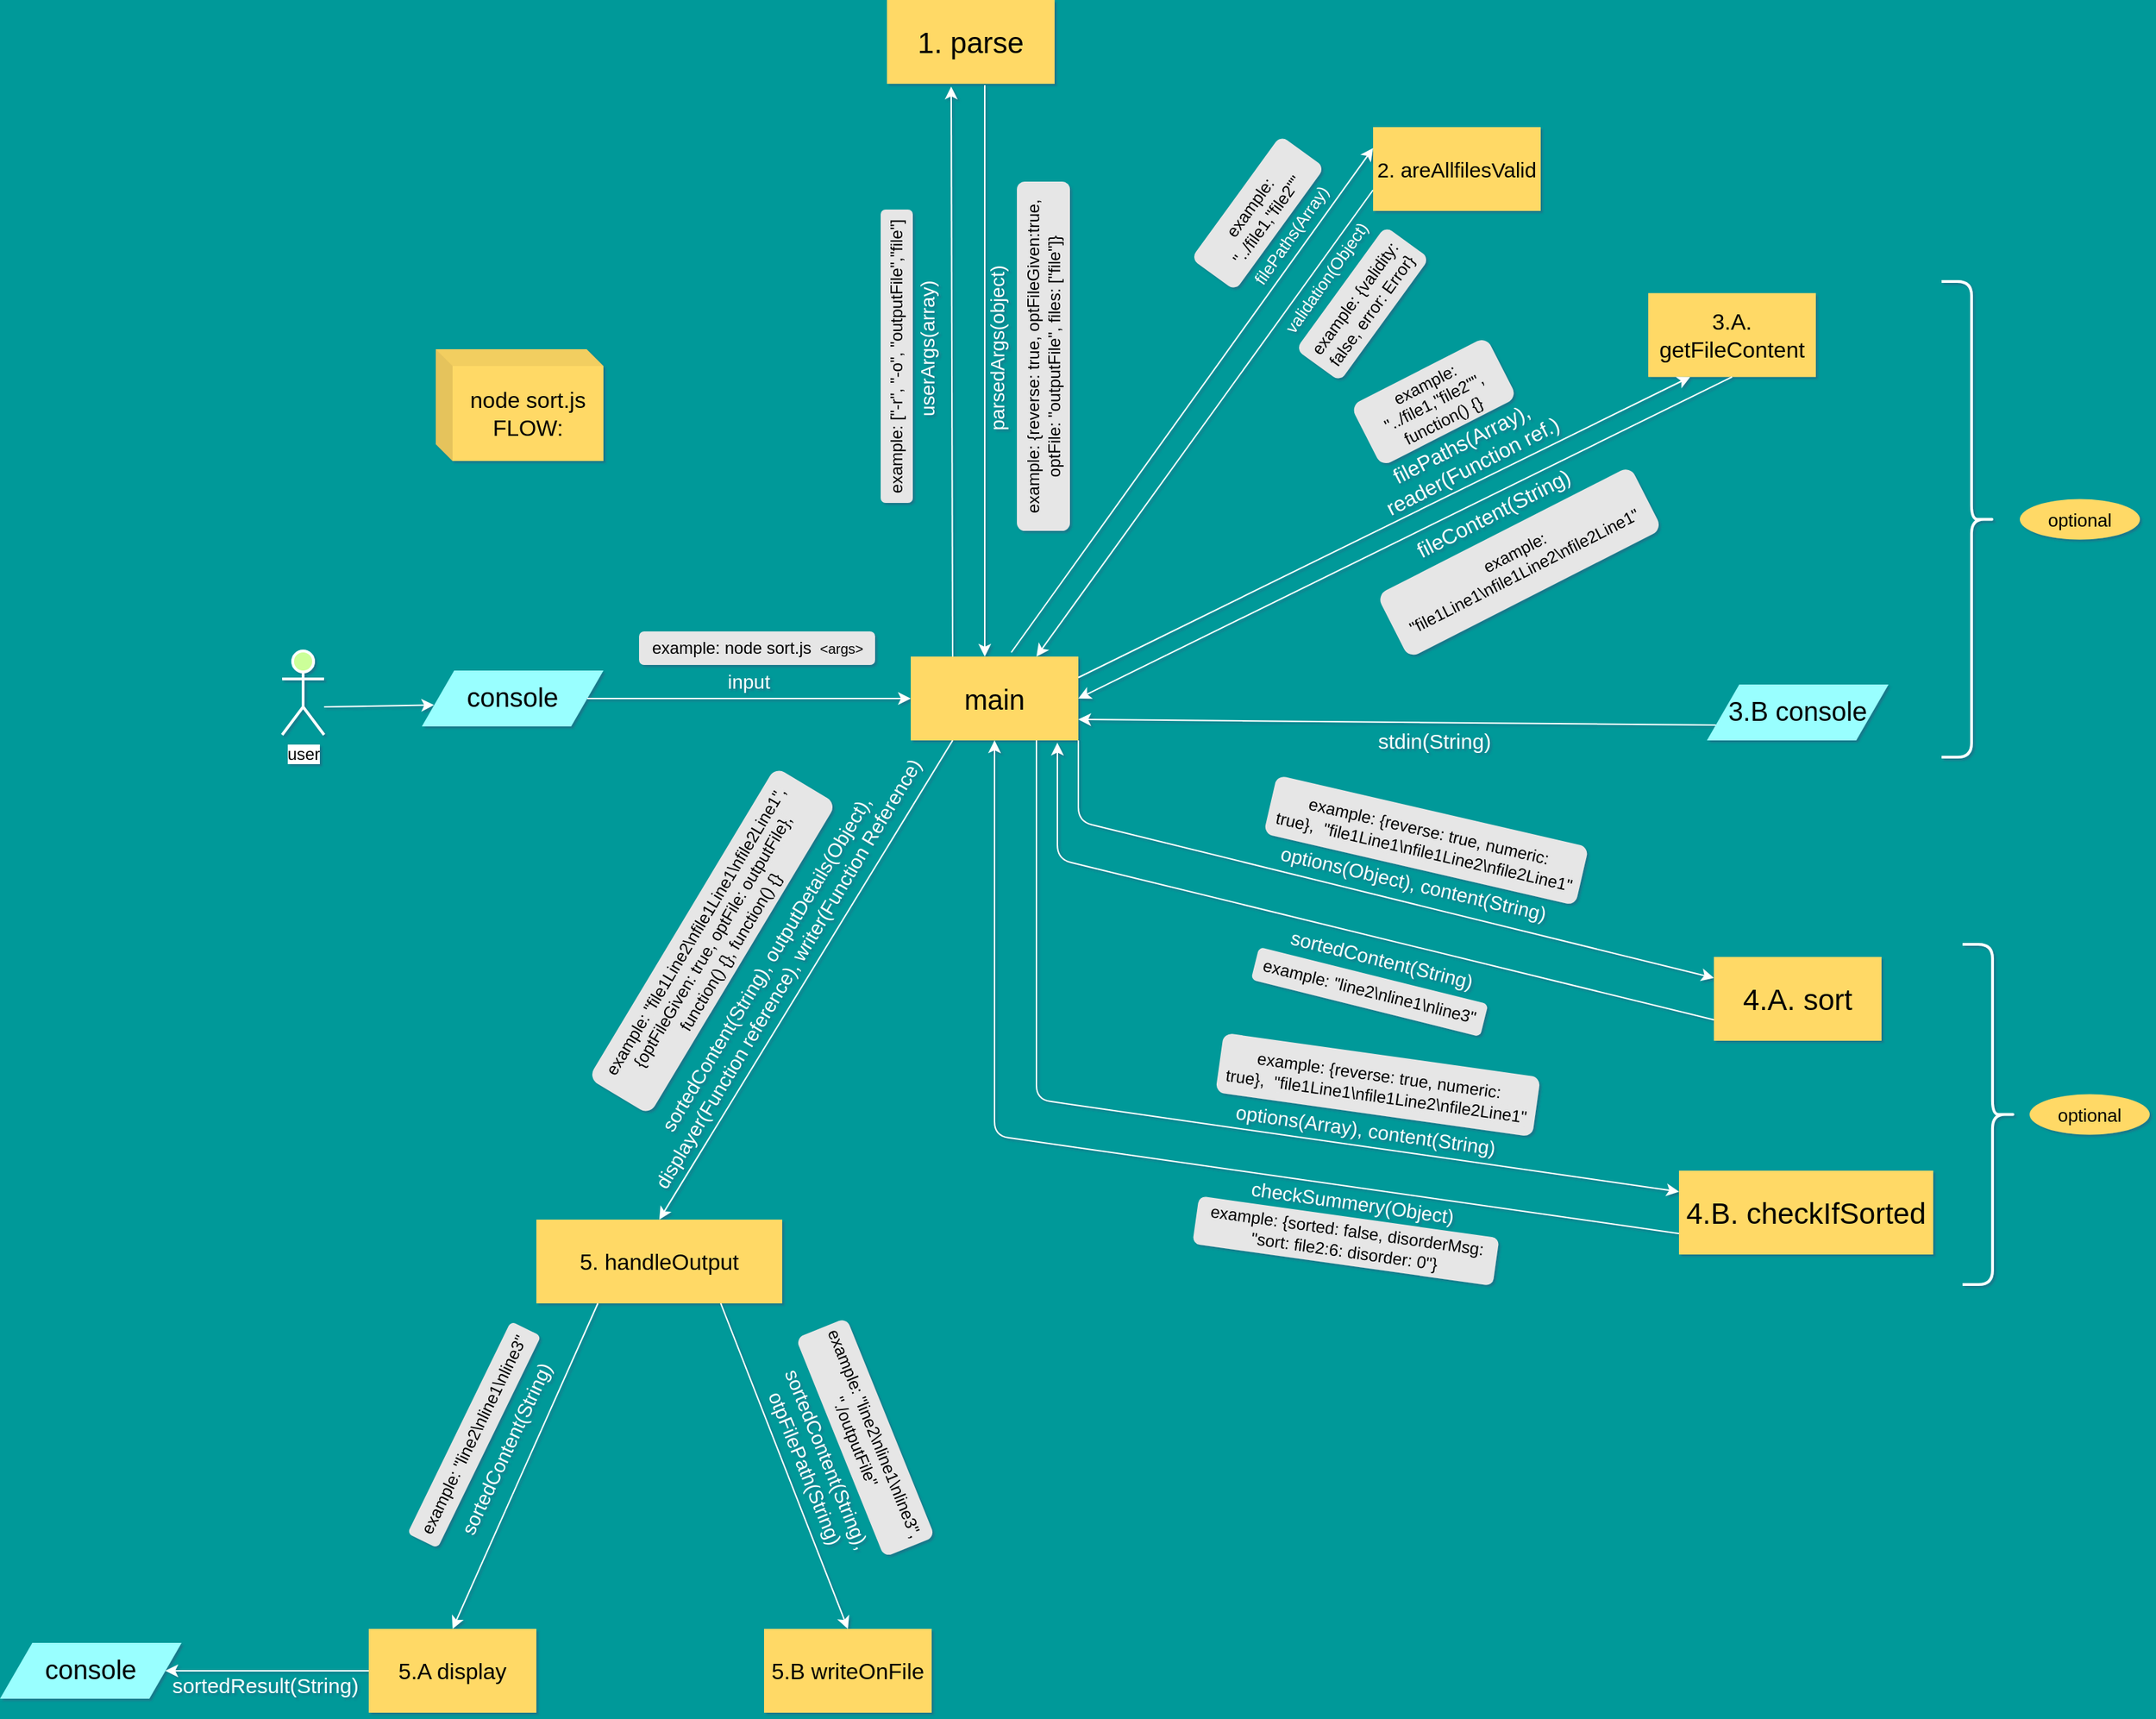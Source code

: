 <mxfile version="12.4.2" type="device" pages="1"><diagram id="N4Ij9WuN3RFrkxpYfdpp" name="Page-1"><mxGraphModel dx="2330" dy="1590" grid="0" gridSize="10" guides="1" tooltips="1" connect="1" arrows="1" fold="1" page="0" pageScale="1" pageWidth="1169" pageHeight="827" background="#009999" math="0" shadow="1"><root><mxCell id="0"/><mxCell id="1" parent="0"/><mxCell id="Ac_rzK2JTNrZDox1xto--100" value="" style="endArrow=classic;html=1;strokeColor=#FFFFFF;fillColor=#CCFF99;exitX=0;exitY=0.75;exitDx=0;exitDy=0;entryX=0.75;entryY=0;entryDx=0;entryDy=0;" parent="1" source="Ac_rzK2JTNrZDox1xto--98" target="Ac_rzK2JTNrZDox1xto--44" edge="1"><mxGeometry width="50" height="50" relative="1" as="geometry"><mxPoint x="691" y="-68" as="sourcePoint"/><mxPoint x="432.24" y="237.42" as="targetPoint"/></mxGeometry></mxCell><mxCell id="Ac_rzK2JTNrZDox1xto--32" value="user" style="shape=umlActor;verticalLabelPosition=bottom;labelBackgroundColor=#ffffff;verticalAlign=top;html=1;outlineConnect=0;strokeWidth=2;fillColor=#CCFF99;strokeColor=#FFFFFF;" parent="1" vertex="1"><mxGeometry x="-100" y="226" width="30" height="60" as="geometry"/></mxCell><mxCell id="Ac_rzK2JTNrZDox1xto--37" value="&lt;span style=&quot;font-size: 16px ; text-align: left ; white-space: normal&quot;&gt;node sort.js&lt;/span&gt;&lt;br style=&quot;font-size: 16px ; text-align: left ; white-space: normal&quot;&gt;&lt;span style=&quot;font-size: 16px ; text-align: left ; white-space: normal&quot;&gt;FLOW:&lt;/span&gt;" style="shape=cube;whiteSpace=wrap;html=1;boundedLbl=1;backgroundOutline=1;darkOpacity=0.05;darkOpacity2=0.1;strokeWidth=2;size=12;fillColor=#FFD966;strokeColor=none;" parent="1" vertex="1"><mxGeometry x="10" y="10" width="120" height="80" as="geometry"/></mxCell><mxCell id="Ac_rzK2JTNrZDox1xto--41" value="console" style="shape=parallelogram;perimeter=parallelogramPerimeter;whiteSpace=wrap;html=1;strokeWidth=2;size=0.178;fillColor=#99FFFF;strokeColor=none;fontSize=19;shadow=0;" parent="1" vertex="1"><mxGeometry y="240" width="130" height="40" as="geometry"/></mxCell><mxCell id="Ac_rzK2JTNrZDox1xto--42" value="" style="endArrow=classic;html=1;entryX=0.067;entryY=0.617;entryDx=0;entryDy=0;entryPerimeter=0;fillColor=#CCFF99;strokeColor=#FFFFFF;" parent="1" target="Ac_rzK2JTNrZDox1xto--41" edge="1"><mxGeometry width="50" height="50" relative="1" as="geometry"><mxPoint x="-70" y="266" as="sourcePoint"/><mxPoint x="-10" y="246" as="targetPoint"/></mxGeometry></mxCell><mxCell id="Ac_rzK2JTNrZDox1xto--44" value="main" style="shape=process;whiteSpace=wrap;html=1;backgroundOutline=1;strokeWidth=2;fillColor=#FFD966;strokeColor=none;fontSize=20;" parent="1" vertex="1"><mxGeometry x="350" y="230" width="120" height="60" as="geometry"/></mxCell><mxCell id="Ac_rzK2JTNrZDox1xto--45" value="" style="endArrow=classic;html=1;exitX=1;exitY=0.5;exitDx=0;exitDy=0;entryX=0;entryY=0.5;entryDx=0;entryDy=0;fillColor=#CCFF99;strokeColor=#FFFFFF;" parent="1" source="Ac_rzK2JTNrZDox1xto--41" target="Ac_rzK2JTNrZDox1xto--44" edge="1"><mxGeometry width="50" height="50" relative="1" as="geometry"><mxPoint x="260" y="300" as="sourcePoint"/><mxPoint x="330" y="251" as="targetPoint"/></mxGeometry></mxCell><mxCell id="Ac_rzK2JTNrZDox1xto--51" value="" style="endArrow=classic;html=1;exitX=0.25;exitY=0;exitDx=0;exitDy=0;entryX=0.383;entryY=1.033;entryDx=0;entryDy=0;fillColor=#CCFF99;strokeColor=#FFFFFF;entryPerimeter=0;" parent="1" source="Ac_rzK2JTNrZDox1xto--44" target="Ac_rzK2JTNrZDox1xto--50" edge="1"><mxGeometry width="50" height="50" relative="1" as="geometry"><mxPoint x="500" y="290" as="sourcePoint"/><mxPoint x="550" y="240" as="targetPoint"/></mxGeometry></mxCell><mxCell id="Ac_rzK2JTNrZDox1xto--52" value="example: [&quot;-r&quot;, &quot;-o&quot;, &quot;outputFile&quot;,&quot;file&quot;]" style="rounded=1;whiteSpace=wrap;html=1;strokeWidth=2;fillColor=#E6E6E6;strokeColor=none;rotation=-90;" parent="1" vertex="1"><mxGeometry x="235" y="3.5" width="210" height="23" as="geometry"/></mxCell><mxCell id="Ac_rzK2JTNrZDox1xto--54" value="" style="endArrow=classic;html=1;entryX=0.75;entryY=0;entryDx=0;entryDy=0;exitX=0.75;exitY=1;exitDx=0;exitDy=0;fillColor=#CCFF99;strokeColor=#FFFFFF;" parent="1" edge="1"><mxGeometry width="50" height="50" relative="1" as="geometry"><mxPoint x="403" y="-179" as="sourcePoint"/><mxPoint x="403" y="230" as="targetPoint"/></mxGeometry></mxCell><mxCell id="Ac_rzK2JTNrZDox1xto--57" value="example: {reverse: true, optFileGiven:true, optFile: &quot;outputFile&quot;, files: [&quot;file&quot;]}" style="rounded=1;whiteSpace=wrap;html=1;strokeWidth=2;fillColor=#E6E6E6;strokeColor=none;rotation=-90;" parent="1" vertex="1"><mxGeometry x="320" y="-4.0" width="250" height="38" as="geometry"/></mxCell><mxCell id="Ac_rzK2JTNrZDox1xto--50" value="1. parse" style="rounded=0;whiteSpace=wrap;html=1;strokeWidth=2;fillColor=#FFD966;strokeColor=none;fontSize=21;" parent="1" vertex="1"><mxGeometry x="333" y="-240" width="120" height="60" as="geometry"/></mxCell><mxCell id="Ac_rzK2JTNrZDox1xto--67" value="&lt;font style=&quot;font-size: 14px&quot; color=&quot;#ffffff&quot;&gt;parsedArgs(object)&lt;/font&gt;" style="text;html=1;strokeColor=none;fillColor=none;align=center;verticalAlign=middle;whiteSpace=wrap;rounded=0;rotation=-90;" parent="1" vertex="1"><mxGeometry x="392" y="-1" width="40" height="20" as="geometry"/></mxCell><mxCell id="Ac_rzK2JTNrZDox1xto--71" value="&lt;font style=&quot;font-size: 14px&quot; color=&quot;#ffffff&quot;&gt;userArgs(array)&lt;/font&gt;" style="text;html=1;rotation=-90;" parent="1" vertex="1"><mxGeometry x="309" y="-5" width="103" height="28" as="geometry"/></mxCell><mxCell id="Ac_rzK2JTNrZDox1xto--74" value="input" style="text;html=1;fontSize=14;fontColor=#FFFFFF;" parent="1" vertex="1"><mxGeometry x="217" y="233" width="46" height="28" as="geometry"/></mxCell><mxCell id="Ac_rzK2JTNrZDox1xto--80" value="3.A. getFileContent" style="rounded=0;whiteSpace=wrap;html=1;strokeColor=none;strokeWidth=2;fillColor=#FFD966;fontSize=16;" parent="1" vertex="1"><mxGeometry x="878" y="-30.18" width="120" height="60" as="geometry"/></mxCell><mxCell id="Ac_rzK2JTNrZDox1xto--81" value="" style="endArrow=classic;html=1;strokeColor=#FFFFFF;fillColor=#CCFF99;entryX=0.25;entryY=1;entryDx=0;entryDy=0;exitX=1;exitY=0.25;exitDx=0;exitDy=0;" parent="1" source="Ac_rzK2JTNrZDox1xto--44" target="Ac_rzK2JTNrZDox1xto--80" edge="1"><mxGeometry width="50" height="50" relative="1" as="geometry"><mxPoint x="897" y="227" as="sourcePoint"/><mxPoint x="1090" y="108" as="targetPoint"/></mxGeometry></mxCell><mxCell id="Ac_rzK2JTNrZDox1xto--82" value="filePaths(Array)" style="text;html=1;strokeColor=none;fillColor=none;align=center;verticalAlign=middle;whiteSpace=wrap;rounded=0;rotation=-55;fontColor=#FFFFFF;" parent="1" vertex="1"><mxGeometry x="602.5" y="-81" width="40" height="20" as="geometry"/></mxCell><mxCell id="Ac_rzK2JTNrZDox1xto--83" value="" style="endArrow=classic;html=1;strokeColor=#FFFFFF;fillColor=#CCFF99;exitX=0.5;exitY=1;exitDx=0;exitDy=0;entryX=1;entryY=0.5;entryDx=0;entryDy=0;" parent="1" source="Ac_rzK2JTNrZDox1xto--80" edge="1" target="Ac_rzK2JTNrZDox1xto--44"><mxGeometry width="50" height="50" relative="1" as="geometry"><mxPoint x="1181" y="99" as="sourcePoint"/><mxPoint x="897" y="254" as="targetPoint"/></mxGeometry></mxCell><mxCell id="Ac_rzK2JTNrZDox1xto--84" value="fileContent(String)" style="text;html=1;strokeColor=none;fillColor=none;align=center;verticalAlign=middle;whiteSpace=wrap;rounded=0;rotation=-27;fontSize=15;fontColor=#FFFFFF;" parent="1" vertex="1"><mxGeometry x="747" y="117" width="40" height="20" as="geometry"/></mxCell><mxCell id="Ac_rzK2JTNrZDox1xto--85" value="example: &quot;../file1,&quot;file2&quot;&quot;" style="rounded=1;whiteSpace=wrap;html=1;strokeWidth=2;fillColor=#E6E6E6;strokeColor=none;rotation=-54;" parent="1" vertex="1"><mxGeometry x="544" y="-107" width="109" height="39" as="geometry"/></mxCell><mxCell id="Ac_rzK2JTNrZDox1xto--86" value="example: &quot;file1Line1\nfile1Line2\nfile2Line1&quot;" style="rounded=1;whiteSpace=wrap;html=1;strokeWidth=2;fillColor=#E6E6E6;strokeColor=none;rotation=-27;" parent="1" vertex="1"><mxGeometry x="684" y="137" width="203.65" height="50.82" as="geometry"/></mxCell><mxCell id="Ac_rzK2JTNrZDox1xto--98" value="2. areAllfilesValid" style="rounded=0;whiteSpace=wrap;html=1;strokeColor=none;strokeWidth=2;fillColor=#FFD966;fontSize=15;" parent="1" vertex="1"><mxGeometry x="681" y="-149" width="120" height="60" as="geometry"/></mxCell><mxCell id="Ac_rzK2JTNrZDox1xto--99" value="" style="endArrow=classic;html=1;strokeColor=#FFFFFF;fillColor=#CCFF99;entryX=0;entryY=0.25;entryDx=0;entryDy=0;" parent="1" target="Ac_rzK2JTNrZDox1xto--98" edge="1"><mxGeometry width="50" height="50" relative="1" as="geometry"><mxPoint x="422" y="227" as="sourcePoint"/><mxPoint x="607" y="37" as="targetPoint"/></mxGeometry></mxCell><mxCell id="Ac_rzK2JTNrZDox1xto--101" value="validation(Object)" style="text;html=1;strokeColor=none;fillColor=none;align=center;verticalAlign=middle;whiteSpace=wrap;rounded=0;rotation=-55;fontColor=#FFFFFF;" parent="1" vertex="1"><mxGeometry x="628" y="-51" width="40" height="20" as="geometry"/></mxCell><mxCell id="Ac_rzK2JTNrZDox1xto--102" value="example: {validity: false, error: Error}" style="rounded=1;whiteSpace=wrap;html=1;strokeWidth=2;fillColor=#E6E6E6;strokeColor=none;rotation=-54;" parent="1" vertex="1"><mxGeometry x="619" y="-42" width="109" height="39" as="geometry"/></mxCell><mxCell id="Ac_rzK2JTNrZDox1xto--108" value="filePaths(Array), reader(Function ref.)" style="text;html=1;strokeColor=none;fillColor=none;align=center;verticalAlign=middle;whiteSpace=wrap;rounded=0;rotation=-27;fontSize=15;fontColor=#FFFFFF;" parent="1" vertex="1"><mxGeometry x="653.0" y="75" width="190" height="20" as="geometry"/></mxCell><mxCell id="Ac_rzK2JTNrZDox1xto--109" value="example: &quot;../file1,&quot;file2&quot;&quot;, function() {}" style="rounded=1;whiteSpace=wrap;html=1;strokeWidth=2;fillColor=#E6E6E6;strokeColor=none;rotation=-27;" parent="1" vertex="1"><mxGeometry x="670" y="23" width="109" height="49" as="geometry"/></mxCell><mxCell id="Ac_rzK2JTNrZDox1xto--114" value="&lt;font color=&quot;#000000&quot; style=&quot;font-size: 21px&quot;&gt;4.A. sort&lt;/font&gt;" style="rounded=0;whiteSpace=wrap;html=1;strokeColor=none;strokeWidth=2;fillColor=#FFD966;fontSize=21;fontColor=#FFFFFF;" parent="1" vertex="1"><mxGeometry x="925" y="445" width="120" height="60" as="geometry"/></mxCell><mxCell id="Ac_rzK2JTNrZDox1xto--115" value="" style="endArrow=classic;html=1;strokeColor=#FFFFFF;fillColor=#CCFF99;fontSize=14;fontColor=#FFFFFF;entryX=0;entryY=0.25;entryDx=0;entryDy=0;exitX=1;exitY=1;exitDx=0;exitDy=0;" parent="1" target="Ac_rzK2JTNrZDox1xto--114" edge="1" source="Ac_rzK2JTNrZDox1xto--44"><mxGeometry width="50" height="50" relative="1" as="geometry"><mxPoint x="520" y="750" as="sourcePoint"/><mxPoint x="570" y="731" as="targetPoint"/><Array as="points"><mxPoint x="470" y="348"/></Array></mxGeometry></mxCell><mxCell id="Ac_rzK2JTNrZDox1xto--116" value="" style="endArrow=classic;html=1;strokeColor=#FFFFFF;fillColor=#CCFF99;fontSize=14;fontColor=#FFFFFF;exitX=0;exitY=0.75;exitDx=0;exitDy=0;entryX=0.875;entryY=1.028;entryDx=0;entryDy=0;entryPerimeter=0;" parent="1" source="Ac_rzK2JTNrZDox1xto--114" edge="1" target="Ac_rzK2JTNrZDox1xto--44"><mxGeometry width="50" height="50" relative="1" as="geometry"><mxPoint x="822" y="760" as="sourcePoint"/><mxPoint x="448" y="337" as="targetPoint"/><Array as="points"><mxPoint x="455" y="375"/></Array></mxGeometry></mxCell><mxCell id="Ac_rzK2JTNrZDox1xto--117" value="options(Object), content(String)" style="text;html=1;fontColor=#FFFFFF;fontSize=14;rotation=13;" parent="1" vertex="1"><mxGeometry x="611" y="380" width="217" height="28" as="geometry"/></mxCell><mxCell id="Ac_rzK2JTNrZDox1xto--118" value="example: {reverse: true, numeric: true},&amp;nbsp;&amp;nbsp;&lt;span style=&quot;background-color: rgb(230 , 230 , 230)&quot;&gt;&quot;file1Line1\nfile1Line2\nfile2Line1&quot;&lt;/span&gt;" style="rounded=1;whiteSpace=wrap;html=1;strokeWidth=2;fillColor=#E6E6E6;strokeColor=none;rotation=13;" parent="1" vertex="1"><mxGeometry x="604.5" y="340" width="229" height="43" as="geometry"/></mxCell><mxCell id="Ac_rzK2JTNrZDox1xto--119" value="sortedContent(String)" style="text;html=1;align=center;verticalAlign=middle;resizable=0;points=[];;autosize=1;fontSize=14;fontColor=#FFFFFF;rotation=14;" parent="1" vertex="1"><mxGeometry x="615" y="436" width="144" height="21" as="geometry"/></mxCell><mxCell id="Ac_rzK2JTNrZDox1xto--120" value="example: &quot;line2\nline1\nline3&quot;" style="rounded=1;whiteSpace=wrap;html=1;strokeWidth=2;fillColor=#E6E6E6;strokeColor=none;rotation=14;" parent="1" vertex="1"><mxGeometry x="594" y="458" width="169" height="24" as="geometry"/></mxCell><mxCell id="Ac_rzK2JTNrZDox1xto--122" value="&lt;font color=&quot;#000000&quot; style=&quot;font-size: 16px&quot;&gt;5. handleOutput&lt;/font&gt;" style="rounded=0;whiteSpace=wrap;html=1;strokeColor=none;strokeWidth=2;fillColor=#FFD966;fontSize=14;fontColor=#FFFFFF;" parent="1" vertex="1"><mxGeometry x="82" y="633" width="176" height="60" as="geometry"/></mxCell><mxCell id="Ac_rzK2JTNrZDox1xto--123" value="" style="endArrow=classic;html=1;strokeColor=#FFFFFF;fillColor=#CCFF99;fontSize=14;fontColor=#FFFFFF;entryX=0.5;entryY=0;entryDx=0;entryDy=0;exitX=0.25;exitY=1;exitDx=0;exitDy=0;" parent="1" target="Ac_rzK2JTNrZDox1xto--122" edge="1" source="Ac_rzK2JTNrZDox1xto--44"><mxGeometry width="50" height="50" relative="1" as="geometry"><mxPoint x="385" y="323" as="sourcePoint"/><mxPoint x="330" y="1071" as="targetPoint"/></mxGeometry></mxCell><mxCell id="Ac_rzK2JTNrZDox1xto--125" value="sortedContent(String), outputDetails(Object),&lt;br&gt;&amp;nbsp;displayer(Function reference), writer(Function Reference)" style="text;html=1;fontColor=#FFFFFF;fontSize=14;align=center;rotation=-59;" parent="1" vertex="1"><mxGeometry x="100" y="436" width="292" height="28" as="geometry"/></mxCell><mxCell id="Ac_rzK2JTNrZDox1xto--126" value="example:&amp;nbsp;&lt;span style=&quot;background-color: rgb(230 , 230 , 230)&quot;&gt;&quot;file1Line2\nfile1Line1\nfile2Line1&quot;, {optFileGiven: true, optFile: outputFile}, function() {}, function() {}&lt;/span&gt;" style="rounded=1;whiteSpace=wrap;html=1;strokeWidth=2;fillColor=#E6E6E6;strokeColor=none;rotation=-59;" parent="1" vertex="1"><mxGeometry x="78" y="408" width="260" height="51" as="geometry"/></mxCell><mxCell id="Ac_rzK2JTNrZDox1xto--131" value="5.A display" style="rounded=0;whiteSpace=wrap;html=1;strokeColor=none;strokeWidth=2;fillColor=#FFD966;fontSize=16;" parent="1" vertex="1"><mxGeometry x="-38" y="926" width="120" height="60" as="geometry"/></mxCell><mxCell id="Ac_rzK2JTNrZDox1xto--132" value="5.B writeOnFile" style="rounded=0;whiteSpace=wrap;html=1;strokeColor=none;strokeWidth=2;fillColor=#FFD966;fontSize=16;" parent="1" vertex="1"><mxGeometry x="245" y="926" width="120" height="60" as="geometry"/></mxCell><mxCell id="Ac_rzK2JTNrZDox1xto--133" value="" style="endArrow=classic;html=1;strokeColor=#FFFFFF;fillColor=#CCFF99;fontSize=14;fontColor=#FFFFFF;entryX=0.5;entryY=0;entryDx=0;entryDy=0;exitX=0.25;exitY=1;exitDx=0;exitDy=0;" parent="1" source="Ac_rzK2JTNrZDox1xto--122" target="Ac_rzK2JTNrZDox1xto--131" edge="1"><mxGeometry width="50" height="50" relative="1" as="geometry"><mxPoint x="234" y="1240" as="sourcePoint"/><mxPoint x="284" y="1190" as="targetPoint"/></mxGeometry></mxCell><mxCell id="Ac_rzK2JTNrZDox1xto--134" value="" style="endArrow=classic;html=1;strokeColor=#FFFFFF;fillColor=#CCFF99;fontSize=14;fontColor=#FFFFFF;entryX=0.5;entryY=0;entryDx=0;entryDy=0;exitX=0.75;exitY=1;exitDx=0;exitDy=0;" parent="1" source="Ac_rzK2JTNrZDox1xto--122" target="Ac_rzK2JTNrZDox1xto--132" edge="1"><mxGeometry width="50" height="50" relative="1" as="geometry"><mxPoint x="516" y="1066" as="sourcePoint"/><mxPoint x="715" y="1035" as="targetPoint"/></mxGeometry></mxCell><mxCell id="Ac_rzK2JTNrZDox1xto--136" value="sortedContent(String)" style="text;html=1;rotation=-65;fontSize=14;fontColor=#FFFFFF;" parent="1" vertex="1"><mxGeometry x="-2" y="795" width="111" height="28" as="geometry"/></mxCell><mxCell id="Ac_rzK2JTNrZDox1xto--139" value="example: &quot;line2\nline1\nline3&quot;" style="rounded=1;whiteSpace=wrap;html=1;strokeWidth=2;fillColor=#E6E6E6;strokeColor=none;rotation=-64;" parent="1" vertex="1"><mxGeometry x="-47" y="775" width="169" height="24" as="geometry"/></mxCell><mxCell id="Ac_rzK2JTNrZDox1xto--140" value="sortedContent(String), &lt;br&gt;otpFilePath(String)" style="text;html=1;rotation=68;fontSize=14;fontColor=#FFFFFF;align=center;" parent="1" vertex="1"><mxGeometry x="235" y="790" width="111" height="28" as="geometry"/></mxCell><mxCell id="Ac_rzK2JTNrZDox1xto--141" value="example: &quot;line2\nline1\nline3&quot;, &quot;./outputFile&quot;" style="rounded=1;whiteSpace=wrap;html=1;strokeWidth=2;fillColor=#E6E6E6;strokeColor=none;rotation=68;" parent="1" vertex="1"><mxGeometry x="233" y="769.43" width="169" height="39.15" as="geometry"/></mxCell><mxCell id="Ac_rzK2JTNrZDox1xto--161" value="&lt;font color=&quot;#000000&quot; style=&quot;font-size: 21px&quot;&gt;4.B. checkIfSorted&lt;/font&gt;" style="rounded=0;whiteSpace=wrap;html=1;strokeColor=none;strokeWidth=2;fillColor=#FFD966;fontSize=21;fontColor=#FFFFFF;" parent="1" vertex="1"><mxGeometry x="900" y="598" width="182" height="60" as="geometry"/></mxCell><mxCell id="Ac_rzK2JTNrZDox1xto--162" value="" style="endArrow=classic;html=1;strokeColor=#FFFFFF;fillColor=#CCFF99;fontSize=14;fontColor=#FFFFFF;entryX=0;entryY=0.25;entryDx=0;entryDy=0;exitX=0.75;exitY=1;exitDx=0;exitDy=0;" parent="1" target="Ac_rzK2JTNrZDox1xto--161" edge="1" source="Ac_rzK2JTNrZDox1xto--44"><mxGeometry width="50" height="50" relative="1" as="geometry"><mxPoint x="373" y="332" as="sourcePoint"/><mxPoint x="-314" y="704" as="targetPoint"/><Array as="points"><mxPoint x="440" y="547"/></Array></mxGeometry></mxCell><mxCell id="Ac_rzK2JTNrZDox1xto--163" value="" style="endArrow=classic;html=1;strokeColor=#FFFFFF;fillColor=#CCFF99;fontSize=14;fontColor=#FFFFFF;exitX=0;exitY=0.75;exitDx=0;exitDy=0;entryX=0.5;entryY=1;entryDx=0;entryDy=0;" parent="1" source="Ac_rzK2JTNrZDox1xto--161" edge="1" target="Ac_rzK2JTNrZDox1xto--44"><mxGeometry width="50" height="50" relative="1" as="geometry"><mxPoint x="-62" y="733" as="sourcePoint"/><mxPoint x="-362" y="760" as="targetPoint"/><Array as="points"><mxPoint x="410" y="573"/></Array></mxGeometry></mxCell><mxCell id="Ac_rzK2JTNrZDox1xto--164" value="options(Array), content(String)" style="text;html=1;fontColor=#FFFFFF;fontSize=14;rotation=8;" parent="1" vertex="1"><mxGeometry x="579.5" y="556" width="217" height="28" as="geometry"/></mxCell><mxCell id="Ac_rzK2JTNrZDox1xto--165" value="example: {reverse: true, numeric: true},&amp;nbsp;&amp;nbsp;&lt;span style=&quot;background-color: rgb(230 , 230 , 230)&quot;&gt;&quot;file1Line1\nfile1Line2\nfile2Line1&quot;&lt;/span&gt;" style="rounded=1;whiteSpace=wrap;html=1;strokeWidth=2;fillColor=#E6E6E6;strokeColor=none;rotation=8;" parent="1" vertex="1"><mxGeometry x="570" y="515" width="229" height="43" as="geometry"/></mxCell><mxCell id="Ac_rzK2JTNrZDox1xto--166" value="checkSummery(Object)" style="text;html=1;align=center;verticalAlign=middle;resizable=0;points=[];;autosize=1;fontSize=14;fontColor=#FFFFFF;rotation=8;" parent="1" vertex="1"><mxGeometry x="588" y="610" width="156" height="21" as="geometry"/></mxCell><mxCell id="Ac_rzK2JTNrZDox1xto--167" value="example: {sorted: false, disorderMsg: &quot;sort: file2:6: disorder: 0&quot;}" style="rounded=1;whiteSpace=wrap;html=1;strokeWidth=2;fillColor=#E6E6E6;strokeColor=none;rotation=8;" parent="1" vertex="1"><mxGeometry x="553" y="631" width="217" height="34.53" as="geometry"/></mxCell><mxCell id="hxS5NSsHhZ48EZXVfnTr-1" value="3.B console" style="shape=parallelogram;perimeter=parallelogramPerimeter;whiteSpace=wrap;html=1;strokeWidth=1;size=0.178;fillColor=#99FFFF;strokeColor=none;fontSize=19;" vertex="1" parent="1"><mxGeometry x="920" y="250" width="130" height="40" as="geometry"/></mxCell><mxCell id="hxS5NSsHhZ48EZXVfnTr-2" value="" style="endArrow=classic;html=1;strokeColor=#FFFFFF;fillColor=#CCFF99;exitX=0;exitY=0.75;exitDx=0;exitDy=0;entryX=1;entryY=0.75;entryDx=0;entryDy=0;" edge="1" parent="1" source="hxS5NSsHhZ48EZXVfnTr-1" target="Ac_rzK2JTNrZDox1xto--44"><mxGeometry width="50" height="50" relative="1" as="geometry"><mxPoint x="875" y="332.0" as="sourcePoint"/><mxPoint x="407" y="562.18" as="targetPoint"/></mxGeometry></mxCell><mxCell id="hxS5NSsHhZ48EZXVfnTr-3" value="stdin(String)" style="text;html=1;strokeColor=none;fillColor=none;align=center;verticalAlign=middle;whiteSpace=wrap;rounded=0;rotation=0;fontSize=15;fontColor=#FFFFFF;" vertex="1" parent="1"><mxGeometry x="705" y="280" width="40" height="20" as="geometry"/></mxCell><mxCell id="hxS5NSsHhZ48EZXVfnTr-6" value="example: node sort.js&amp;nbsp;&lt;span style=&quot;font-size: 10px&quot;&gt;&amp;nbsp;&amp;lt;args&amp;gt;&lt;/span&gt;" style="rounded=1;whiteSpace=wrap;html=1;strokeWidth=2;fillColor=#E6E6E6;strokeColor=none;" vertex="1" parent="1"><mxGeometry x="155.5" y="212" width="169" height="24" as="geometry"/></mxCell><mxCell id="hxS5NSsHhZ48EZXVfnTr-9" value="" style="shape=curlyBracket;whiteSpace=wrap;html=1;rounded=1;strokeColor=#FFFFFF;strokeWidth=2;fillColor=#FFD966;fontSize=13;fontColor=#FFFFFF;rotation=-180;size=0.45;" vertex="1" parent="1"><mxGeometry x="1088" y="-38.5" width="39" height="340.5" as="geometry"/></mxCell><mxCell id="hxS5NSsHhZ48EZXVfnTr-10" value="&lt;font color=&quot;#000000&quot;&gt;optional&lt;/font&gt;" style="ellipse;whiteSpace=wrap;html=1;strokeColor=none;strokeWidth=2;fillColor=#FFD966;fontSize=13;fontColor=#FFFFFF;rotation=0;" vertex="1" parent="1"><mxGeometry x="1144.0" y="117.25" width="86" height="29" as="geometry"/></mxCell><mxCell id="hxS5NSsHhZ48EZXVfnTr-11" value="" style="shape=curlyBracket;whiteSpace=wrap;html=1;rounded=1;strokeColor=#FFFFFF;strokeWidth=2;fillColor=#FFD966;fontSize=13;fontColor=#FFFFFF;rotation=-180;size=0.45;" vertex="1" parent="1"><mxGeometry x="1103" y="436" width="39" height="243.5" as="geometry"/></mxCell><mxCell id="hxS5NSsHhZ48EZXVfnTr-12" value="&lt;font color=&quot;#000000&quot;&gt;optional&lt;/font&gt;" style="ellipse;whiteSpace=wrap;html=1;strokeColor=none;strokeWidth=2;fillColor=#FFD966;fontSize=13;fontColor=#FFFFFF;rotation=0;" vertex="1" parent="1"><mxGeometry x="1151.0" y="543.25" width="86" height="29" as="geometry"/></mxCell><mxCell id="hxS5NSsHhZ48EZXVfnTr-14" value="console" style="shape=parallelogram;perimeter=parallelogramPerimeter;whiteSpace=wrap;html=1;strokeWidth=2;size=0.178;fillColor=#99FFFF;strokeColor=none;fontSize=19;shadow=0;" vertex="1" parent="1"><mxGeometry x="-302" y="936" width="130" height="40" as="geometry"/></mxCell><mxCell id="hxS5NSsHhZ48EZXVfnTr-15" value="" style="endArrow=classic;html=1;strokeColor=#FFFFFF;fillColor=#CCFF99;fontSize=14;fontColor=#FFFFFF;entryX=1;entryY=0.5;entryDx=0;entryDy=0;exitX=0;exitY=0.5;exitDx=0;exitDy=0;" edge="1" parent="1" source="Ac_rzK2JTNrZDox1xto--131" target="hxS5NSsHhZ48EZXVfnTr-14"><mxGeometry width="50" height="50" relative="1" as="geometry"><mxPoint x="136.0" y="703" as="sourcePoint"/><mxPoint x="32" y="936" as="targetPoint"/></mxGeometry></mxCell><mxCell id="hxS5NSsHhZ48EZXVfnTr-16" value="sortedResult(String)" style="text;html=1;strokeColor=none;fillColor=none;align=center;verticalAlign=middle;whiteSpace=wrap;rounded=0;rotation=0;fontSize=15;fontColor=#FFFFFF;" vertex="1" parent="1"><mxGeometry x="-132" y="956" width="40" height="20" as="geometry"/></mxCell></root></mxGraphModel></diagram></mxfile>